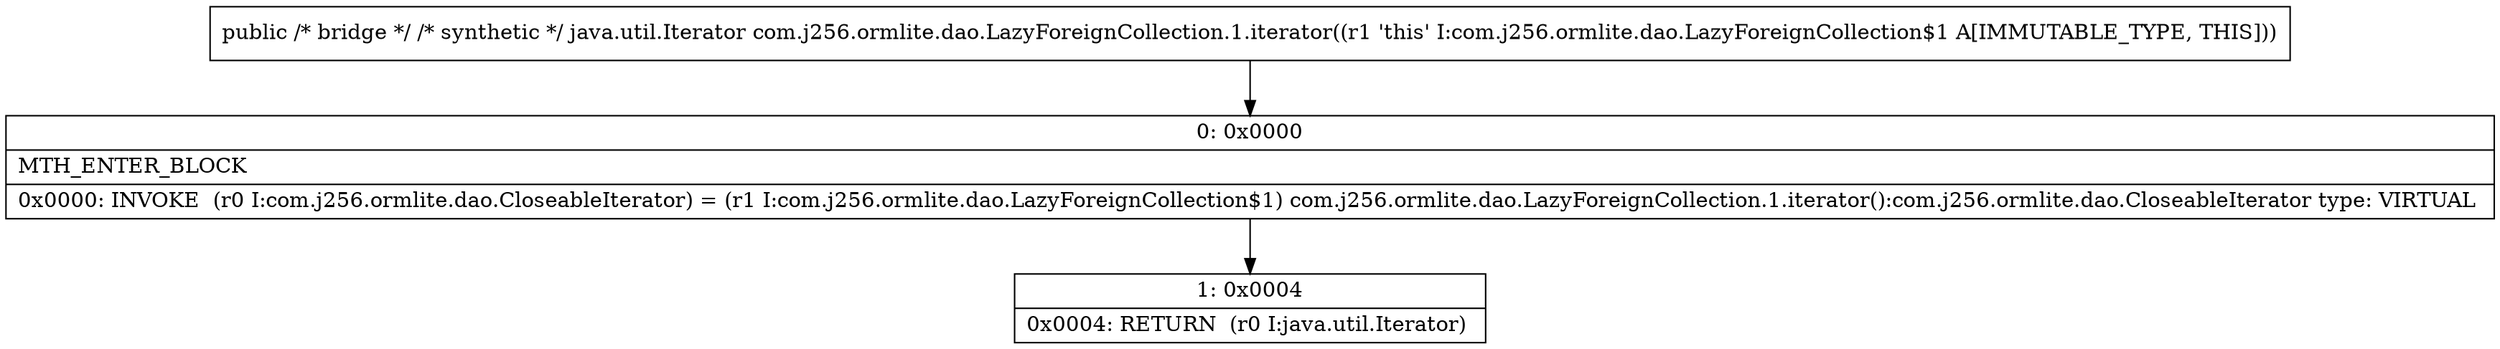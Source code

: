 digraph "CFG forcom.j256.ormlite.dao.LazyForeignCollection.1.iterator()Ljava\/util\/Iterator;" {
Node_0 [shape=record,label="{0\:\ 0x0000|MTH_ENTER_BLOCK\l|0x0000: INVOKE  (r0 I:com.j256.ormlite.dao.CloseableIterator) = (r1 I:com.j256.ormlite.dao.LazyForeignCollection$1) com.j256.ormlite.dao.LazyForeignCollection.1.iterator():com.j256.ormlite.dao.CloseableIterator type: VIRTUAL \l}"];
Node_1 [shape=record,label="{1\:\ 0x0004|0x0004: RETURN  (r0 I:java.util.Iterator) \l}"];
MethodNode[shape=record,label="{public \/* bridge *\/ \/* synthetic *\/ java.util.Iterator com.j256.ormlite.dao.LazyForeignCollection.1.iterator((r1 'this' I:com.j256.ormlite.dao.LazyForeignCollection$1 A[IMMUTABLE_TYPE, THIS])) }"];
MethodNode -> Node_0;
Node_0 -> Node_1;
}

